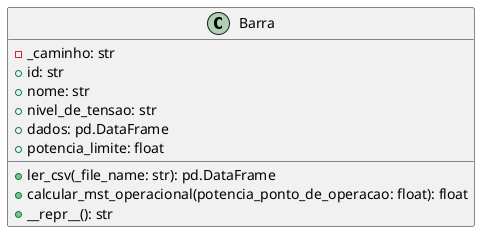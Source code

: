 @startuml Classe Barra

class Barra {
    - _caminho: str
    + id: str
    + nome: str
    + nivel_de_tensao: str
    + dados: pd.DataFrame
    + potencia_limite: float
    + ler_csv(_file_name: str): pd.DataFrame
    + calcular_mst_operacional(potencia_ponto_de_operacao: float): float
    + __repr__(): str
}

@enduml  